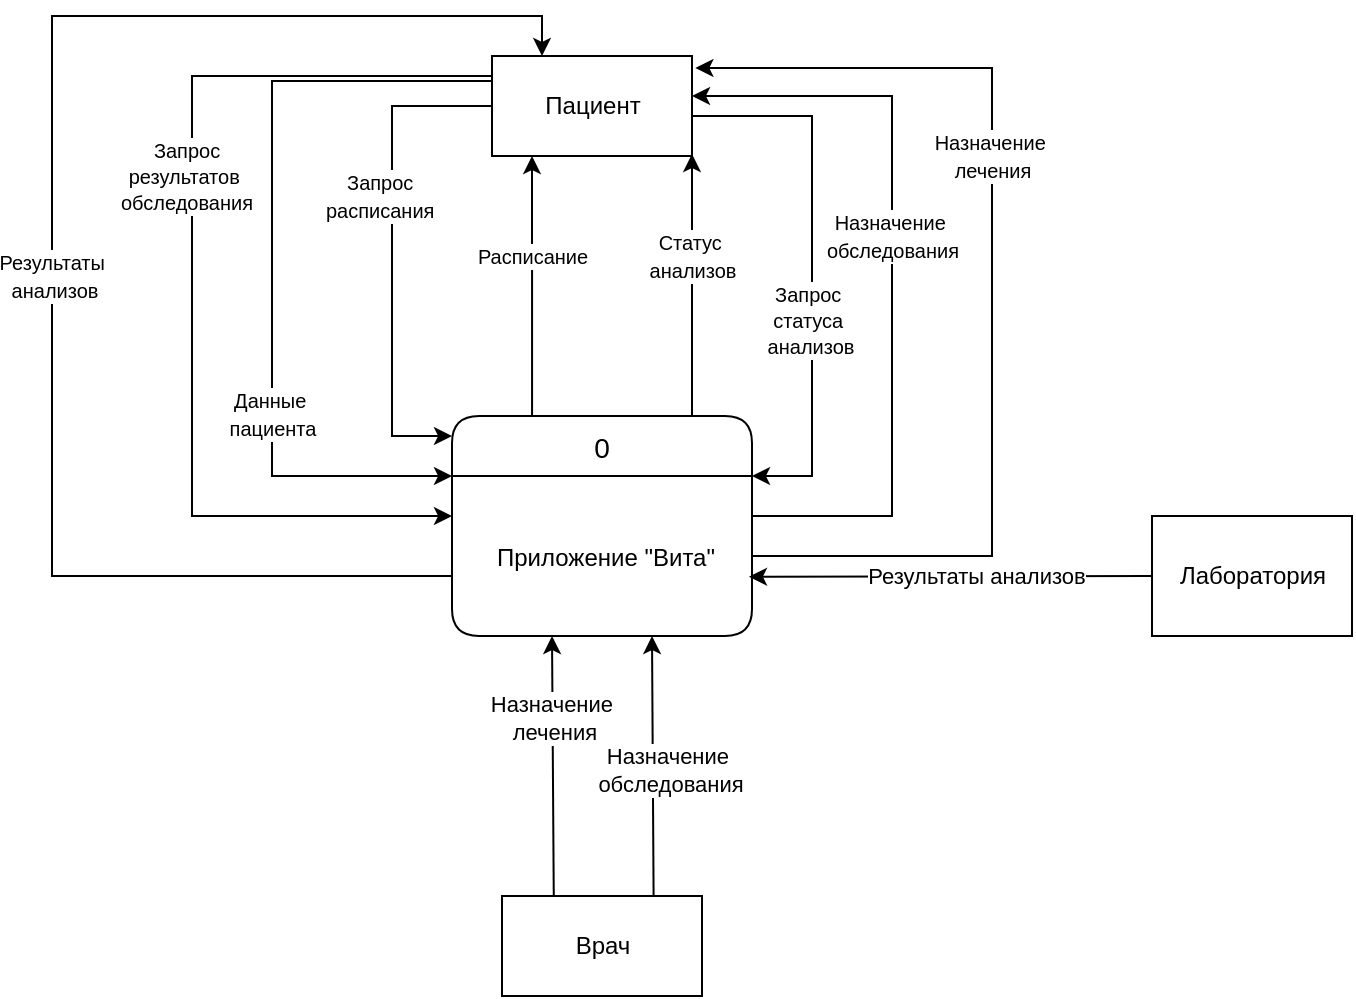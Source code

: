 <mxfile version="21.6.9" pages="2">
  <diagram id="FZimzOWbiY0pmrnXrLaN" name="DFD контекстная">
    <mxGraphModel dx="1898" dy="2289" grid="1" gridSize="10" guides="1" tooltips="1" connect="1" arrows="1" fold="1" page="1" pageScale="1" pageWidth="827" pageHeight="1169" math="0" shadow="0">
      <root>
        <mxCell id="0" />
        <mxCell id="1" parent="0" />
        <mxCell id="i84ThON1uh4EqF_f4AG_-19" style="rounded=0;orthogonalLoop=1;jettySize=auto;html=1;entryX=0.75;entryY=1;entryDx=0;entryDy=0;exitX=0.884;exitY=0.047;exitDx=0;exitDy=0;exitPerimeter=0;" parent="1" edge="1">
          <mxGeometry relative="1" as="geometry">
            <mxPoint x="330.9" y="-367.65" as="sourcePoint" />
            <mxPoint x="330" y="-500" as="targetPoint" />
          </mxGeometry>
        </mxCell>
        <mxCell id="i84ThON1uh4EqF_f4AG_-20" value="Назначение&amp;nbsp;&lt;br&gt;лечения" style="edgeLabel;html=1;align=center;verticalAlign=middle;resizable=0;points=[];" parent="i84ThON1uh4EqF_f4AG_-19" vertex="1" connectable="0">
          <mxGeometry x="-0.099" y="-1" relative="1" as="geometry">
            <mxPoint x="-1" y="-32" as="offset" />
          </mxGeometry>
        </mxCell>
        <mxCell id="i84ThON1uh4EqF_f4AG_-23" style="rounded=0;orthogonalLoop=1;jettySize=auto;html=1;exitX=0.658;exitY=-0.003;exitDx=0;exitDy=0;entryX=0.75;entryY=1;entryDx=0;entryDy=0;exitPerimeter=0;" parent="1" edge="1">
          <mxGeometry relative="1" as="geometry">
            <mxPoint x="380.8" y="-370.15" as="sourcePoint" />
            <mxPoint x="380" y="-500" as="targetPoint" />
          </mxGeometry>
        </mxCell>
        <mxCell id="i84ThON1uh4EqF_f4AG_-24" value="Назначение&amp;nbsp;&lt;br&gt;обследования" style="edgeLabel;html=1;align=center;verticalAlign=middle;resizable=0;points=[];" parent="i84ThON1uh4EqF_f4AG_-23" vertex="1" connectable="0">
          <mxGeometry x="0.145" y="1" relative="1" as="geometry">
            <mxPoint x="9" y="11" as="offset" />
          </mxGeometry>
        </mxCell>
        <mxCell id="komNeLyyzliTDDAAMzvB-3" value="Врач" style="html=1;dashed=0;whitespace=wrap;" parent="1" vertex="1">
          <mxGeometry x="305" y="-370" width="100" height="50" as="geometry" />
        </mxCell>
        <mxCell id="komNeLyyzliTDDAAMzvB-4" value="Лаборатория" style="html=1;dashed=0;whitespace=wrap;" parent="1" vertex="1">
          <mxGeometry x="630" y="-560" width="100" height="60" as="geometry" />
        </mxCell>
        <mxCell id="i84ThON1uh4EqF_f4AG_-8" style="edgeStyle=orthogonalEdgeStyle;rounded=0;orthogonalLoop=1;jettySize=auto;html=1;exitX=1;exitY=0;exitDx=0;exitDy=0;entryX=1;entryY=0;entryDx=0;entryDy=0;" parent="1" target="rhUK0AfXt017CsrgmApv-2" edge="1">
          <mxGeometry relative="1" as="geometry">
            <Array as="points">
              <mxPoint x="460" y="-760" />
              <mxPoint x="460" y="-580" />
            </Array>
            <mxPoint x="400" y="-760" as="sourcePoint" />
            <mxPoint x="430" y="-550" as="targetPoint" />
          </mxGeometry>
        </mxCell>
        <mxCell id="i84ThON1uh4EqF_f4AG_-9" value="&lt;font style=&quot;font-size: 10px;&quot;&gt;Запрос&amp;nbsp;&lt;br&gt;статуса&amp;nbsp;&lt;br&gt;анализов&lt;/font&gt;" style="edgeLabel;html=1;align=center;verticalAlign=middle;resizable=0;points=[];" parent="i84ThON1uh4EqF_f4AG_-8" vertex="1" connectable="0">
          <mxGeometry x="-0.058" y="-1" relative="1" as="geometry">
            <mxPoint y="35" as="offset" />
          </mxGeometry>
        </mxCell>
        <mxCell id="-yjviNUHKrXQdRP0_-mL-1" style="edgeStyle=orthogonalEdgeStyle;rounded=0;orthogonalLoop=1;jettySize=auto;html=1;entryX=0;entryY=0.25;entryDx=0;entryDy=0;exitX=0.003;exitY=0.169;exitDx=0;exitDy=0;exitPerimeter=0;" parent="1" source="komNeLyyzliTDDAAMzvB-5" edge="1">
          <mxGeometry relative="1" as="geometry">
            <mxPoint x="305" y="-760" as="sourcePoint" />
            <mxPoint x="280" y="-560" as="targetPoint" />
            <Array as="points">
              <mxPoint x="305" y="-782" />
              <mxPoint x="305" y="-780" />
              <mxPoint x="150" y="-780" />
              <mxPoint x="150" y="-560" />
            </Array>
          </mxGeometry>
        </mxCell>
        <mxCell id="-yjviNUHKrXQdRP0_-mL-2" value="&lt;font style=&quot;font-size: 10px;&quot;&gt;Запрос&lt;br&gt;результатов&amp;nbsp;&lt;br&gt;обследования&lt;/font&gt;" style="edgeLabel;html=1;align=center;verticalAlign=middle;resizable=0;points=[];" parent="-yjviNUHKrXQdRP0_-mL-1" vertex="1" connectable="0">
          <mxGeometry x="0.016" y="-3" relative="1" as="geometry">
            <mxPoint y="-49" as="offset" />
          </mxGeometry>
        </mxCell>
        <mxCell id="komNeLyyzliTDDAAMzvB-5" value="Пациент" style="html=1;dashed=0;whitespace=wrap;" parent="1" vertex="1">
          <mxGeometry x="300" y="-790" width="100" height="50" as="geometry" />
        </mxCell>
        <mxCell id="i84ThON1uh4EqF_f4AG_-6" style="rounded=0;orthogonalLoop=1;jettySize=auto;html=1;exitX=0.267;exitY=0;exitDx=0;exitDy=0;exitPerimeter=0;" parent="1" source="rhUK0AfXt017CsrgmApv-1" edge="1">
          <mxGeometry relative="1" as="geometry">
            <mxPoint x="320" y="-740" as="targetPoint" />
          </mxGeometry>
        </mxCell>
        <mxCell id="i84ThON1uh4EqF_f4AG_-7" value="&lt;font style=&quot;font-size: 10px;&quot;&gt;Расписание&lt;br&gt;&lt;/font&gt;" style="edgeLabel;html=1;align=center;verticalAlign=middle;resizable=0;points=[];" parent="i84ThON1uh4EqF_f4AG_-6" vertex="1" connectable="0">
          <mxGeometry x="0.47" y="-2" relative="1" as="geometry">
            <mxPoint x="-2" y="15" as="offset" />
          </mxGeometry>
        </mxCell>
        <mxCell id="i84ThON1uh4EqF_f4AG_-16" value="&lt;font style=&quot;font-size: 10px;&quot;&gt;Статус&amp;nbsp;&lt;br&gt;анализов&lt;/font&gt;" style="edgeStyle=orthogonalEdgeStyle;rounded=0;orthogonalLoop=1;jettySize=auto;html=1;exitX=0.75;exitY=0;exitDx=0;exitDy=0;" parent="1" source="rhUK0AfXt017CsrgmApv-1" edge="1">
          <mxGeometry x="0.264" relative="1" as="geometry">
            <mxPoint x="400" y="-741" as="targetPoint" />
            <Array as="points">
              <mxPoint x="400" y="-610" />
              <mxPoint x="400" y="-741" />
            </Array>
            <mxPoint as="offset" />
          </mxGeometry>
        </mxCell>
        <mxCell id="rhUK0AfXt017CsrgmApv-1" value="0" style="swimlane;childLayout=stackLayout;horizontal=1;startSize=30;horizontalStack=0;rounded=1;fontSize=14;fontStyle=0;strokeWidth=1;resizeParent=0;resizeLast=1;shadow=0;dashed=0;align=center;fillColor=#FFFFFF;" parent="1" vertex="1">
          <mxGeometry x="280" y="-610" width="150" height="110" as="geometry">
            <mxRectangle x="280" y="-660" width="50" height="30" as="alternateBounds" />
          </mxGeometry>
        </mxCell>
        <mxCell id="rhUK0AfXt017CsrgmApv-2" value="Приложение &quot;Вита&quot;" style="align=center;strokeColor=none;fillColor=none;spacingLeft=4;fontSize=12;verticalAlign=middle;resizable=0;rotatable=0;part=1;" parent="rhUK0AfXt017CsrgmApv-1" vertex="1">
          <mxGeometry y="30" width="150" height="80" as="geometry" />
        </mxCell>
        <mxCell id="i84ThON1uh4EqF_f4AG_-2" value="" style="endArrow=classic;html=1;rounded=0;edgeStyle=orthogonalEdgeStyle;exitX=0;exitY=0.5;exitDx=0;exitDy=0;" parent="1" source="komNeLyyzliTDDAAMzvB-5" target="rhUK0AfXt017CsrgmApv-1" edge="1">
          <mxGeometry width="50" height="50" relative="1" as="geometry">
            <mxPoint x="140" y="-550" as="sourcePoint" />
            <mxPoint x="280" y="-650" as="targetPoint" />
            <Array as="points">
              <mxPoint x="250" y="-765" />
              <mxPoint x="250" y="-600" />
            </Array>
          </mxGeometry>
        </mxCell>
        <mxCell id="i84ThON1uh4EqF_f4AG_-3" value="&lt;font style=&quot;font-size: 10px;&quot;&gt;Запрос&amp;nbsp;&lt;br&gt;расписания&amp;nbsp;&lt;br&gt;&lt;/font&gt;" style="edgeLabel;html=1;align=center;verticalAlign=middle;resizable=0;points=[];" parent="i84ThON1uh4EqF_f4AG_-2" vertex="1" connectable="0">
          <mxGeometry x="0.058" y="-2" relative="1" as="geometry">
            <mxPoint x="-3" y="-35" as="offset" />
          </mxGeometry>
        </mxCell>
        <mxCell id="i84ThON1uh4EqF_f4AG_-4" value="" style="endArrow=classic;html=1;rounded=0;edgeStyle=orthogonalEdgeStyle;exitX=0;exitY=0.25;exitDx=0;exitDy=0;entryX=0;entryY=0;entryDx=0;entryDy=0;" parent="1" source="komNeLyyzliTDDAAMzvB-5" target="rhUK0AfXt017CsrgmApv-2" edge="1">
          <mxGeometry width="50" height="50" relative="1" as="geometry">
            <mxPoint x="315" y="-755" as="sourcePoint" />
            <mxPoint x="290" y="-650" as="targetPoint" />
            <Array as="points">
              <mxPoint x="190" y="-778" />
              <mxPoint x="190" y="-580" />
            </Array>
          </mxGeometry>
        </mxCell>
        <mxCell id="i84ThON1uh4EqF_f4AG_-5" value="&lt;font style=&quot;font-size: 10px;&quot;&gt;Данные&amp;nbsp;&lt;br&gt;пациента&lt;/font&gt;" style="edgeLabel;html=1;align=center;verticalAlign=middle;resizable=0;points=[];" parent="i84ThON1uh4EqF_f4AG_-4" vertex="1" connectable="0">
          <mxGeometry x="0.058" y="-2" relative="1" as="geometry">
            <mxPoint x="2" y="66" as="offset" />
          </mxGeometry>
        </mxCell>
        <mxCell id="i84ThON1uh4EqF_f4AG_-14" style="rounded=0;orthogonalLoop=1;jettySize=auto;html=1;exitX=0;exitY=0.5;exitDx=0;exitDy=0;" parent="1" source="komNeLyyzliTDDAAMzvB-4" edge="1">
          <mxGeometry relative="1" as="geometry">
            <mxPoint x="610" y="-530" as="sourcePoint" />
            <mxPoint x="428.5" y="-529.66" as="targetPoint" />
          </mxGeometry>
        </mxCell>
        <mxCell id="i84ThON1uh4EqF_f4AG_-15" value="Результаты анализов" style="edgeLabel;html=1;align=center;verticalAlign=middle;resizable=0;points=[];" parent="i84ThON1uh4EqF_f4AG_-14" vertex="1" connectable="0">
          <mxGeometry x="-0.3" y="-1" relative="1" as="geometry">
            <mxPoint x="-18" y="1" as="offset" />
          </mxGeometry>
        </mxCell>
        <mxCell id="CgVR0dsFM_hXlzvPt7Gt-1" style="edgeStyle=orthogonalEdgeStyle;rounded=0;orthogonalLoop=1;jettySize=auto;html=1;exitX=1;exitY=0.25;exitDx=0;exitDy=0;" parent="1" source="rhUK0AfXt017CsrgmApv-2" edge="1">
          <mxGeometry relative="1" as="geometry">
            <mxPoint x="400" y="-770" as="targetPoint" />
            <Array as="points">
              <mxPoint x="500" y="-560" />
              <mxPoint x="500" y="-770" />
              <mxPoint x="400" y="-770" />
            </Array>
          </mxGeometry>
        </mxCell>
        <mxCell id="CgVR0dsFM_hXlzvPt7Gt-2" value="&lt;font style=&quot;font-size: 10px;&quot;&gt;Назначение&amp;nbsp;&lt;br&gt;обследования&lt;/font&gt;" style="edgeLabel;html=1;align=center;verticalAlign=middle;resizable=0;points=[];" parent="CgVR0dsFM_hXlzvPt7Gt-1" vertex="1" connectable="0">
          <mxGeometry x="-0.028" y="2" relative="1" as="geometry">
            <mxPoint x="2" y="-26" as="offset" />
          </mxGeometry>
        </mxCell>
        <mxCell id="bay9p0bj-QTmye8Dm92n-1" style="edgeStyle=orthogonalEdgeStyle;rounded=0;orthogonalLoop=1;jettySize=auto;html=1;exitX=1;exitY=0.5;exitDx=0;exitDy=0;entryX=1.017;entryY=0.12;entryDx=0;entryDy=0;entryPerimeter=0;" parent="1" source="rhUK0AfXt017CsrgmApv-2" target="komNeLyyzliTDDAAMzvB-5" edge="1">
          <mxGeometry relative="1" as="geometry">
            <Array as="points">
              <mxPoint x="550" y="-540" />
              <mxPoint x="550" y="-784" />
            </Array>
          </mxGeometry>
        </mxCell>
        <mxCell id="bay9p0bj-QTmye8Dm92n-2" value="&lt;font style=&quot;font-size: 10px;&quot;&gt;Назначение&amp;nbsp;&lt;br&gt;лечения&lt;/font&gt;" style="edgeLabel;html=1;align=center;verticalAlign=middle;resizable=0;points=[];" parent="bay9p0bj-QTmye8Dm92n-1" vertex="1" connectable="0">
          <mxGeometry x="0.013" relative="1" as="geometry">
            <mxPoint y="-61" as="offset" />
          </mxGeometry>
        </mxCell>
        <mxCell id="hCoSBdSX-yw_lk0NabAr-1" style="edgeStyle=orthogonalEdgeStyle;rounded=0;orthogonalLoop=1;jettySize=auto;html=1;entryX=0.25;entryY=0;entryDx=0;entryDy=0;" parent="1" source="rhUK0AfXt017CsrgmApv-2" target="komNeLyyzliTDDAAMzvB-5" edge="1">
          <mxGeometry relative="1" as="geometry">
            <mxPoint x="90" y="-800" as="targetPoint" />
            <Array as="points">
              <mxPoint x="80" y="-530" />
              <mxPoint x="80" y="-810" />
              <mxPoint x="325" y="-810" />
            </Array>
          </mxGeometry>
        </mxCell>
        <mxCell id="hCoSBdSX-yw_lk0NabAr-2" value="&lt;font style=&quot;font-size: 10px;&quot;&gt;Результаты&amp;nbsp;&lt;br&gt;анализов&lt;/font&gt;" style="edgeLabel;html=1;align=center;verticalAlign=middle;resizable=0;points=[];" parent="hCoSBdSX-yw_lk0NabAr-1" vertex="1" connectable="0">
          <mxGeometry x="0.007" y="-1" relative="1" as="geometry">
            <mxPoint y="25" as="offset" />
          </mxGeometry>
        </mxCell>
      </root>
    </mxGraphModel>
  </diagram>
  <diagram id="5hfhekeH1kYWlCb4wukP" name="DFD логические">
    <mxGraphModel dx="3163" dy="3036" grid="1" gridSize="10" guides="1" tooltips="1" connect="1" arrows="1" fold="1" page="1" pageScale="1" pageWidth="827" pageHeight="1169" math="0" shadow="0">
      <root>
        <mxCell id="0" />
        <mxCell id="1" parent="0" />
        <mxCell id="GIc2tQI3YQy1kk-srE5z-4" style="edgeStyle=orthogonalEdgeStyle;rounded=0;orthogonalLoop=1;jettySize=auto;html=1;exitX=0;exitY=0.5;exitDx=0;exitDy=0;entryX=0;entryY=0.25;entryDx=0;entryDy=0;" parent="1" source="a9Sl7O8uez9xCAdCzFx1-50" target="TyFQIvKSNbhwDLeUT2OL-2" edge="1">
          <mxGeometry relative="1" as="geometry">
            <Array as="points">
              <mxPoint x="170" y="-645" />
              <mxPoint x="170" y="-449" />
            </Array>
          </mxGeometry>
        </mxCell>
        <mxCell id="GIc2tQI3YQy1kk-srE5z-5" value="Запрос&amp;nbsp;&lt;br&gt;расписания" style="edgeLabel;html=1;align=center;verticalAlign=middle;resizable=0;points=[];" parent="GIc2tQI3YQy1kk-srE5z-4" vertex="1" connectable="0">
          <mxGeometry x="-0.08" relative="1" as="geometry">
            <mxPoint as="offset" />
          </mxGeometry>
        </mxCell>
        <mxCell id="Jz2AZbruRnSh9dioXIFn-1" style="edgeStyle=orthogonalEdgeStyle;rounded=0;orthogonalLoop=1;jettySize=auto;html=1;exitX=1;exitY=0.5;exitDx=0;exitDy=0;entryX=1;entryY=0;entryDx=0;entryDy=0;" parent="1" source="a9Sl7O8uez9xCAdCzFx1-50" target="TyFQIvKSNbhwDLeUT2OL-2" edge="1">
          <mxGeometry relative="1" as="geometry">
            <Array as="points">
              <mxPoint x="510" y="-645" />
              <mxPoint x="510" y="-469" />
            </Array>
          </mxGeometry>
        </mxCell>
        <mxCell id="Jz2AZbruRnSh9dioXIFn-2" value="Запрос&lt;br&gt;статуса&amp;nbsp;&lt;br&gt;анализов" style="edgeLabel;html=1;align=center;verticalAlign=middle;resizable=0;points=[];" parent="Jz2AZbruRnSh9dioXIFn-1" vertex="1" connectable="0">
          <mxGeometry x="-0.045" y="1" relative="1" as="geometry">
            <mxPoint as="offset" />
          </mxGeometry>
        </mxCell>
        <mxCell id="Jz2AZbruRnSh9dioXIFn-5" style="edgeStyle=orthogonalEdgeStyle;rounded=0;orthogonalLoop=1;jettySize=auto;html=1;exitX=0.25;exitY=1;exitDx=0;exitDy=0;entryX=0.25;entryY=0;entryDx=0;entryDy=0;" parent="1" source="a9Sl7O8uez9xCAdCzFx1-50" target="TyFQIvKSNbhwDLeUT2OL-1" edge="1">
          <mxGeometry relative="1" as="geometry" />
        </mxCell>
        <mxCell id="Jz2AZbruRnSh9dioXIFn-6" value="Запрос&lt;br&gt;результатов&lt;br&gt;анализов" style="edgeLabel;html=1;align=center;verticalAlign=middle;resizable=0;points=[];" parent="Jz2AZbruRnSh9dioXIFn-5" vertex="1" connectable="0">
          <mxGeometry x="-0.209" y="1" relative="1" as="geometry">
            <mxPoint as="offset" />
          </mxGeometry>
        </mxCell>
        <mxCell id="kPDjjuf5WVcRVl70tApN-3" style="edgeStyle=orthogonalEdgeStyle;rounded=0;orthogonalLoop=1;jettySize=auto;html=1;exitX=0;exitY=0.25;exitDx=0;exitDy=0;entryX=0;entryY=0.5;entryDx=0;entryDy=0;" parent="1" source="a9Sl7O8uez9xCAdCzFx1-50" target="TyFQIvKSNbhwDLeUT2OL-2" edge="1">
          <mxGeometry relative="1" as="geometry">
            <Array as="points">
              <mxPoint x="100" y="-657" />
              <mxPoint x="100" y="-429" />
            </Array>
          </mxGeometry>
        </mxCell>
        <mxCell id="kPDjjuf5WVcRVl70tApN-4" value="Запрос&amp;nbsp;&lt;br&gt;результатов&amp;nbsp;&lt;br&gt;обследования" style="edgeLabel;html=1;align=center;verticalAlign=middle;resizable=0;points=[];" parent="kPDjjuf5WVcRVl70tApN-3" vertex="1" connectable="0">
          <mxGeometry x="-0.07" y="-3" relative="1" as="geometry">
            <mxPoint as="offset" />
          </mxGeometry>
        </mxCell>
        <mxCell id="a9Sl7O8uez9xCAdCzFx1-50" value="Пациент" style="html=1;fontSize=11;" parent="1" vertex="1">
          <mxGeometry x="310" y="-670" width="110" height="50" as="geometry" />
        </mxCell>
        <mxCell id="TfARUisr0h1lFKTkhiLI-2" style="edgeStyle=orthogonalEdgeStyle;rounded=0;orthogonalLoop=1;jettySize=auto;html=1;exitX=0.5;exitY=0;exitDx=0;exitDy=0;" parent="1" edge="1">
          <mxGeometry relative="1" as="geometry">
            <mxPoint x="375" y="-390.06" as="targetPoint" />
            <Array as="points">
              <mxPoint x="375" y="-290.06" />
              <mxPoint x="375" y="-389.06" />
            </Array>
            <mxPoint x="350" y="-290.06" as="sourcePoint" />
          </mxGeometry>
        </mxCell>
        <mxCell id="TfARUisr0h1lFKTkhiLI-4" value="Назначение&amp;nbsp;&lt;br&gt;обследования" style="edgeLabel;html=1;align=center;verticalAlign=middle;resizable=0;points=[];" parent="TfARUisr0h1lFKTkhiLI-2" vertex="1" connectable="0">
          <mxGeometry x="0.039" y="3" relative="1" as="geometry">
            <mxPoint x="-2" y="-10" as="offset" />
          </mxGeometry>
        </mxCell>
        <mxCell id="a9Sl7O8uez9xCAdCzFx1-51" value="Врач" style="html=1;fontSize=11;" parent="1" vertex="1">
          <mxGeometry x="320" y="-290" width="110" height="50" as="geometry" />
        </mxCell>
        <mxCell id="kPDjjuf5WVcRVl70tApN-21" style="rounded=0;orthogonalLoop=1;jettySize=auto;html=1;exitX=0.25;exitY=1;exitDx=0;exitDy=0;entryX=0.308;entryY=0.018;entryDx=0;entryDy=0;entryPerimeter=0;" parent="1" source="a9Sl7O8uez9xCAdCzFx1-52" target="jfRJq12P8PdNFq7zpwv4-1" edge="1">
          <mxGeometry relative="1" as="geometry" />
        </mxCell>
        <mxCell id="kPDjjuf5WVcRVl70tApN-22" value="Запрос&lt;br&gt;лечения" style="edgeLabel;html=1;align=center;verticalAlign=middle;resizable=0;points=[];" parent="kPDjjuf5WVcRVl70tApN-21" vertex="1" connectable="0">
          <mxGeometry x="0.276" y="1" relative="1" as="geometry">
            <mxPoint y="-26" as="offset" />
          </mxGeometry>
        </mxCell>
        <mxCell id="a9Sl7O8uez9xCAdCzFx1-52" value="Пациент" style="html=1;fontSize=11;" parent="1" vertex="1">
          <mxGeometry x="370" y="-110" width="110" height="50" as="geometry" />
        </mxCell>
        <mxCell id="IJPXzRmKM7lMft4yJy1--4" style="rounded=0;orthogonalLoop=1;jettySize=auto;html=1;exitX=0;exitY=0.75;exitDx=0;exitDy=0;" parent="1" edge="1">
          <mxGeometry y="30" relative="1" as="geometry">
            <mxPoint x="610" y="-429" as="sourcePoint" />
            <mxPoint x="450" y="-430" as="targetPoint" />
          </mxGeometry>
        </mxCell>
        <mxCell id="IJPXzRmKM7lMft4yJy1--5" value="Резульаты" style="edgeLabel;html=1;align=center;verticalAlign=middle;resizable=0;points=[];" parent="IJPXzRmKM7lMft4yJy1--4" vertex="1" connectable="0">
          <mxGeometry x="0.263" y="1" relative="1" as="geometry">
            <mxPoint x="21" as="offset" />
          </mxGeometry>
        </mxCell>
        <mxCell id="IJPXzRmKM7lMft4yJy1--6" style="edgeStyle=orthogonalEdgeStyle;rounded=0;orthogonalLoop=1;jettySize=auto;html=1;exitX=1;exitY=0.75;exitDx=0;exitDy=0;entryX=0;entryY=0.5;entryDx=0;entryDy=0;startArrow=classic;startFill=1;" parent="1" source="TyFQIvKSNbhwDLeUT2OL-2" target="GIc2tQI3YQy1kk-srE5z-2" edge="1">
          <mxGeometry relative="1" as="geometry" />
        </mxCell>
        <mxCell id="IJPXzRmKM7lMft4yJy1--7" value="Анализы" style="edgeLabel;html=1;align=center;verticalAlign=middle;resizable=0;points=[];" parent="IJPXzRmKM7lMft4yJy1--6" vertex="1" connectable="0">
          <mxGeometry x="-0.131" y="-1" relative="1" as="geometry">
            <mxPoint x="1" y="13" as="offset" />
          </mxGeometry>
        </mxCell>
        <mxCell id="a9Sl7O8uez9xCAdCzFx1-55" value="Лаборатория" style="html=1;fontSize=11;" parent="1" vertex="1">
          <mxGeometry x="610" y="-459" width="110" height="50" as="geometry" />
        </mxCell>
        <mxCell id="uXcUVUU_uvIHoQfili-O-1" style="edgeStyle=orthogonalEdgeStyle;rounded=0;orthogonalLoop=1;jettySize=auto;html=1;exitX=0;exitY=0.25;exitDx=0;exitDy=0;entryX=0;entryY=0.75;entryDx=0;entryDy=0;" parent="1" source="TyFQIvKSNbhwDLeUT2OL-1" target="a9Sl7O8uez9xCAdCzFx1-50" edge="1">
          <mxGeometry relative="1" as="geometry">
            <Array as="points">
              <mxPoint x="300" y="-470" />
              <mxPoint x="240" y="-470" />
              <mxPoint x="240" y="-633" />
            </Array>
          </mxGeometry>
        </mxCell>
        <mxCell id="uXcUVUU_uvIHoQfili-O-2" value="Расписание" style="edgeLabel;html=1;align=center;verticalAlign=middle;resizable=0;points=[];" parent="uXcUVUU_uvIHoQfili-O-1" vertex="1" connectable="0">
          <mxGeometry x="0.039" y="2" relative="1" as="geometry">
            <mxPoint y="31" as="offset" />
          </mxGeometry>
        </mxCell>
        <mxCell id="Jz2AZbruRnSh9dioXIFn-3" style="edgeStyle=orthogonalEdgeStyle;rounded=0;orthogonalLoop=1;jettySize=auto;html=1;exitX=1.013;exitY=0.162;exitDx=0;exitDy=0;exitPerimeter=0;" parent="1" source="TyFQIvKSNbhwDLeUT2OL-1" edge="1">
          <mxGeometry relative="1" as="geometry">
            <mxPoint x="460" y="-490" as="sourcePoint" />
            <mxPoint x="420" y="-630" as="targetPoint" />
            <Array as="points">
              <mxPoint x="470" y="-481" />
              <mxPoint x="470" y="-630" />
              <mxPoint x="420" y="-630" />
            </Array>
          </mxGeometry>
        </mxCell>
        <mxCell id="Jz2AZbruRnSh9dioXIFn-4" value="Статус&lt;br&gt;анализов" style="edgeLabel;html=1;align=center;verticalAlign=middle;resizable=0;points=[];" parent="Jz2AZbruRnSh9dioXIFn-3" vertex="1" connectable="0">
          <mxGeometry x="0.186" y="1" relative="1" as="geometry">
            <mxPoint x="1" y="52" as="offset" />
          </mxGeometry>
        </mxCell>
        <mxCell id="IJPXzRmKM7lMft4yJy1--1" value="Результаты&amp;nbsp;&lt;br&gt;анализов" style="rounded=0;orthogonalLoop=1;jettySize=auto;html=1;exitX=0.5;exitY=0;exitDx=0;exitDy=0;entryX=0.593;entryY=1.009;entryDx=0;entryDy=0;entryPerimeter=0;" parent="1" edge="1">
          <mxGeometry x="-0.321" y="-5" relative="1" as="geometry">
            <mxPoint as="offset" />
            <mxPoint x="400" y="-499.45" as="sourcePoint" />
            <mxPoint x="400.23" y="-620.0" as="targetPoint" />
          </mxGeometry>
        </mxCell>
        <mxCell id="TyFQIvKSNbhwDLeUT2OL-1" value="1" style="swimlane;childLayout=stackLayout;horizontal=1;startSize=30;horizontalStack=0;rounded=1;fontSize=14;fontStyle=0;strokeWidth=1;resizeParent=0;resizeLast=1;shadow=0;dashed=0;align=center;fillColor=#FFFFFF;" parent="1" vertex="1">
          <mxGeometry x="300" y="-499" width="150" height="110" as="geometry" />
        </mxCell>
        <mxCell id="TyFQIvKSNbhwDLeUT2OL-2" value="Пройти обследование" style="align=center;strokeColor=none;fillColor=none;spacingLeft=4;fontSize=12;verticalAlign=middle;resizable=0;rotatable=0;part=1;" parent="TyFQIvKSNbhwDLeUT2OL-1" vertex="1">
          <mxGeometry y="30" width="150" height="80" as="geometry" />
        </mxCell>
        <mxCell id="kPDjjuf5WVcRVl70tApN-24" style="rounded=0;orthogonalLoop=1;jettySize=auto;html=1;exitX=0.676;exitY=-0.009;exitDx=0;exitDy=0;entryX=0.75;entryY=1;entryDx=0;entryDy=0;exitPerimeter=0;" parent="1" source="jfRJq12P8PdNFq7zpwv4-1" target="a9Sl7O8uez9xCAdCzFx1-52" edge="1">
          <mxGeometry relative="1" as="geometry" />
        </mxCell>
        <mxCell id="kPDjjuf5WVcRVl70tApN-25" value="Назначение&lt;br&gt;лечения" style="edgeLabel;html=1;align=center;verticalAlign=middle;resizable=0;points=[];" parent="kPDjjuf5WVcRVl70tApN-24" vertex="1" connectable="0">
          <mxGeometry x="0.371" relative="1" as="geometry">
            <mxPoint x="-2" y="32" as="offset" />
          </mxGeometry>
        </mxCell>
        <mxCell id="jfRJq12P8PdNFq7zpwv4-1" value="2" style="swimlane;childLayout=stackLayout;horizontal=1;startSize=30;horizontalStack=0;rounded=1;fontSize=14;fontStyle=0;strokeWidth=1;resizeParent=0;resizeLast=1;shadow=0;dashed=0;align=center;fillColor=#FFFFFF;" parent="1" vertex="1">
          <mxGeometry x="350" y="30" width="150" height="110" as="geometry" />
        </mxCell>
        <mxCell id="jfRJq12P8PdNFq7zpwv4-2" value="Пройти&#xa;медикаментозное &#xa;лечение" style="align=center;strokeColor=none;fillColor=none;spacingLeft=4;fontSize=12;verticalAlign=middle;resizable=0;rotatable=0;part=1;" parent="jfRJq12P8PdNFq7zpwv4-1" vertex="1">
          <mxGeometry y="30" width="150" height="80" as="geometry" />
        </mxCell>
        <mxCell id="GIc2tQI3YQy1kk-srE5z-2" value="D1 &amp;nbsp; &amp;nbsp; Анализы" style="html=1;dashed=0;whiteSpace=wrap;shape=mxgraph.dfd.dataStoreID;align=left;spacingLeft=3;points=[[0,0],[0.5,0],[1,0],[0,0.5],[1,0.5],[0,1],[0.5,1],[1,1]];" parent="1" vertex="1">
          <mxGeometry x="650" y="-380" width="100" height="30" as="geometry" />
        </mxCell>
        <mxCell id="GIc2tQI3YQy1kk-srE5z-3" value="D2 &amp;nbsp; &amp;nbsp;Назначения" style="html=1;dashed=0;whiteSpace=wrap;shape=mxgraph.dfd.dataStoreID;align=left;spacingLeft=3;points=[[0,0],[0.5,0],[1,0],[0,0.5],[1,0.5],[0,1],[0.5,1],[1,1]];" parent="1" vertex="1">
          <mxGeometry x="550" y="-305" width="110" height="40" as="geometry" />
        </mxCell>
        <mxCell id="kPDjjuf5WVcRVl70tApN-1" style="edgeStyle=orthogonalEdgeStyle;rounded=0;orthogonalLoop=1;jettySize=auto;html=1;entryX=0;entryY=0.5;entryDx=0;entryDy=0;startArrow=classic;startFill=1;" parent="1" target="GIc2tQI3YQy1kk-srE5z-3" edge="1">
          <mxGeometry relative="1" as="geometry">
            <mxPoint x="423" y="-389" as="sourcePoint" />
            <mxPoint x="620" y="-274" as="targetPoint" />
            <Array as="points">
              <mxPoint x="423" y="-340" />
              <mxPoint x="510" y="-340" />
              <mxPoint x="510" y="-285" />
            </Array>
          </mxGeometry>
        </mxCell>
        <mxCell id="kPDjjuf5WVcRVl70tApN-2" value="Назначения" style="edgeLabel;html=1;align=center;verticalAlign=middle;resizable=0;points=[];" parent="kPDjjuf5WVcRVl70tApN-1" vertex="1" connectable="0">
          <mxGeometry x="-0.131" y="-1" relative="1" as="geometry">
            <mxPoint x="24" y="-1" as="offset" />
          </mxGeometry>
        </mxCell>
        <mxCell id="kPDjjuf5WVcRVl70tApN-5" style="edgeStyle=orthogonalEdgeStyle;rounded=0;orthogonalLoop=1;jettySize=auto;html=1;exitX=1;exitY=0.25;exitDx=0;exitDy=0;entryX=1;entryY=0.25;entryDx=0;entryDy=0;" parent="1" source="TyFQIvKSNbhwDLeUT2OL-2" target="a9Sl7O8uez9xCAdCzFx1-50" edge="1">
          <mxGeometry relative="1" as="geometry">
            <Array as="points">
              <mxPoint x="450" y="-460" />
              <mxPoint x="570" y="-460" />
              <mxPoint x="570" y="-657" />
            </Array>
          </mxGeometry>
        </mxCell>
        <mxCell id="kPDjjuf5WVcRVl70tApN-6" value="Назначения &lt;br&gt;обследования" style="edgeLabel;html=1;align=center;verticalAlign=middle;resizable=0;points=[];" parent="kPDjjuf5WVcRVl70tApN-5" vertex="1" connectable="0">
          <mxGeometry x="-0.109" relative="1" as="geometry">
            <mxPoint as="offset" />
          </mxGeometry>
        </mxCell>
        <mxCell id="kPDjjuf5WVcRVl70tApN-13" style="rounded=0;orthogonalLoop=1;jettySize=auto;html=1;exitX=0.5;exitY=0;exitDx=0;exitDy=0;entryX=0.5;entryY=1;entryDx=0;entryDy=0;" parent="1" source="kPDjjuf5WVcRVl70tApN-15" target="jfRJq12P8PdNFq7zpwv4-2" edge="1">
          <mxGeometry relative="1" as="geometry">
            <mxPoint x="450" y="140" as="targetPoint" />
          </mxGeometry>
        </mxCell>
        <mxCell id="kPDjjuf5WVcRVl70tApN-14" value="Назначение&amp;nbsp;&lt;br&gt;лечения" style="edgeLabel;html=1;align=center;verticalAlign=middle;resizable=0;points=[];" parent="kPDjjuf5WVcRVl70tApN-13" vertex="1" connectable="0">
          <mxGeometry x="0.039" y="3" relative="1" as="geometry">
            <mxPoint as="offset" />
          </mxGeometry>
        </mxCell>
        <mxCell id="kPDjjuf5WVcRVl70tApN-15" value="Врач" style="html=1;fontSize=11;" parent="1" vertex="1">
          <mxGeometry x="370" y="240" width="110" height="50" as="geometry" />
        </mxCell>
        <mxCell id="kPDjjuf5WVcRVl70tApN-16" value="D2 &amp;nbsp; &amp;nbsp;Лечение" style="html=1;dashed=0;whiteSpace=wrap;shape=mxgraph.dfd.dataStoreID;align=left;spacingLeft=3;points=[[0,0],[0.5,0],[1,0],[0,0.5],[1,0.5],[0,1],[0.5,1],[1,1]];" parent="1" vertex="1">
          <mxGeometry x="650" y="190" width="100" height="30" as="geometry" />
        </mxCell>
        <mxCell id="kPDjjuf5WVcRVl70tApN-19" style="edgeStyle=orthogonalEdgeStyle;rounded=0;orthogonalLoop=1;jettySize=auto;html=1;entryX=0;entryY=0.5;entryDx=0;entryDy=0;startArrow=classic;startFill=1;exitX=1;exitY=0.75;exitDx=0;exitDy=0;" parent="1" source="jfRJq12P8PdNFq7zpwv4-2" target="kPDjjuf5WVcRVl70tApN-16" edge="1">
          <mxGeometry relative="1" as="geometry">
            <mxPoint x="480" y="265" as="sourcePoint" />
            <mxPoint x="580" y="264.57" as="targetPoint" />
          </mxGeometry>
        </mxCell>
        <mxCell id="kPDjjuf5WVcRVl70tApN-20" value="Медикаментозное&amp;nbsp;&lt;br&gt;лечение" style="edgeLabel;html=1;align=center;verticalAlign=middle;resizable=0;points=[];" parent="kPDjjuf5WVcRVl70tApN-19" vertex="1" connectable="0">
          <mxGeometry x="-0.131" y="-1" relative="1" as="geometry">
            <mxPoint x="6" y="13" as="offset" />
          </mxGeometry>
        </mxCell>
        <mxCell id="wUr6gWDVZ6OY7UwSrED6-3" style="rounded=0;orthogonalLoop=1;jettySize=auto;html=1;exitX=1;exitY=0.5;exitDx=0;exitDy=0;entryX=0;entryY=0.75;entryDx=0;entryDy=0;startArrow=classic;startFill=1;edgeStyle=orthogonalEdgeStyle;" parent="1" source="wUr6gWDVZ6OY7UwSrED6-2" target="TyFQIvKSNbhwDLeUT2OL-2" edge="1">
          <mxGeometry relative="1" as="geometry">
            <Array as="points">
              <mxPoint x="170" y="-380" />
              <mxPoint x="240" y="-380" />
              <mxPoint x="240" y="-409" />
            </Array>
          </mxGeometry>
        </mxCell>
        <mxCell id="wUr6gWDVZ6OY7UwSrED6-4" value="&lt;font style=&quot;font-size: 10px;&quot;&gt;Пациенты&lt;/font&gt;" style="edgeLabel;html=1;align=center;verticalAlign=middle;resizable=0;points=[];" parent="wUr6gWDVZ6OY7UwSrED6-3" vertex="1" connectable="0">
          <mxGeometry x="0.174" y="-1" relative="1" as="geometry">
            <mxPoint y="13" as="offset" />
          </mxGeometry>
        </mxCell>
        <mxCell id="wUr6gWDVZ6OY7UwSrED6-2" value="D3 &amp;nbsp; &amp;nbsp;Пациенты" style="html=1;dashed=0;whiteSpace=wrap;shape=mxgraph.dfd.dataStoreID;align=left;spacingLeft=3;points=[[0,0],[0.5,0],[1,0],[0,0.5],[1,0.5],[0,1],[0.5,1],[1,1]];" parent="1" vertex="1">
          <mxGeometry x="60" y="-400" width="110" height="40" as="geometry" />
        </mxCell>
        <mxCell id="tA4rHm1pNSXJwRbvYbmZ-1" value="D4 &amp;nbsp; &amp;nbsp;Расписание" style="html=1;dashed=0;whiteSpace=wrap;shape=mxgraph.dfd.dataStoreID;align=left;spacingLeft=3;points=[[0,0],[0.5,0],[1,0],[0,0.5],[1,0.5],[0,1],[0.5,1],[1,1]];" parent="1" vertex="1">
          <mxGeometry x="120" y="-315" width="110" height="40" as="geometry" />
        </mxCell>
        <mxCell id="tA4rHm1pNSXJwRbvYbmZ-2" style="rounded=0;orthogonalLoop=1;jettySize=auto;html=1;exitX=1;exitY=0.5;exitDx=0;exitDy=0;entryX=0;entryY=1;entryDx=0;entryDy=0;startArrow=classic;startFill=1;edgeStyle=orthogonalEdgeStyle;" parent="1" source="tA4rHm1pNSXJwRbvYbmZ-1" target="TyFQIvKSNbhwDLeUT2OL-2" edge="1">
          <mxGeometry relative="1" as="geometry">
            <mxPoint x="180" y="-370" as="sourcePoint" />
            <mxPoint x="310" y="-399" as="targetPoint" />
            <Array as="points">
              <mxPoint x="300" y="-295" />
            </Array>
          </mxGeometry>
        </mxCell>
        <mxCell id="tA4rHm1pNSXJwRbvYbmZ-3" value="&lt;font style=&quot;font-size: 10px;&quot;&gt;Расписание&lt;/font&gt;" style="edgeLabel;html=1;align=center;verticalAlign=middle;resizable=0;points=[];" parent="tA4rHm1pNSXJwRbvYbmZ-2" vertex="1" connectable="0">
          <mxGeometry x="0.174" y="-1" relative="1" as="geometry">
            <mxPoint x="-21" y="-4" as="offset" />
          </mxGeometry>
        </mxCell>
        <mxCell id="neks7cPlf2EHIiJnkZBn-1" style="rounded=0;orthogonalLoop=1;jettySize=auto;html=1;exitX=1;exitY=0.5;exitDx=0;exitDy=0;entryX=0;entryY=0.75;entryDx=0;entryDy=0;startArrow=classic;startFill=1;edgeStyle=orthogonalEdgeStyle;" parent="1" source="neks7cPlf2EHIiJnkZBn-3" edge="1">
          <mxGeometry relative="1" as="geometry">
            <mxPoint x="350" y="100" as="targetPoint" />
            <Array as="points">
              <mxPoint x="220" y="129" />
              <mxPoint x="290" y="129" />
              <mxPoint x="290" y="100" />
            </Array>
          </mxGeometry>
        </mxCell>
        <mxCell id="neks7cPlf2EHIiJnkZBn-2" value="&lt;font style=&quot;font-size: 10px;&quot;&gt;Пациенты&lt;/font&gt;" style="edgeLabel;html=1;align=center;verticalAlign=middle;resizable=0;points=[];" parent="neks7cPlf2EHIiJnkZBn-1" vertex="1" connectable="0">
          <mxGeometry x="0.174" y="-1" relative="1" as="geometry">
            <mxPoint y="13" as="offset" />
          </mxGeometry>
        </mxCell>
        <mxCell id="neks7cPlf2EHIiJnkZBn-3" value="D1 &amp;nbsp; &amp;nbsp;Пациенты" style="html=1;dashed=0;whiteSpace=wrap;shape=mxgraph.dfd.dataStoreID;align=left;spacingLeft=3;points=[[0,0],[0.5,0],[1,0],[0,0.5],[1,0.5],[0,1],[0.5,1],[1,1]];" parent="1" vertex="1">
          <mxGeometry x="110" y="109" width="110" height="40" as="geometry" />
        </mxCell>
      </root>
    </mxGraphModel>
  </diagram>
</mxfile>
